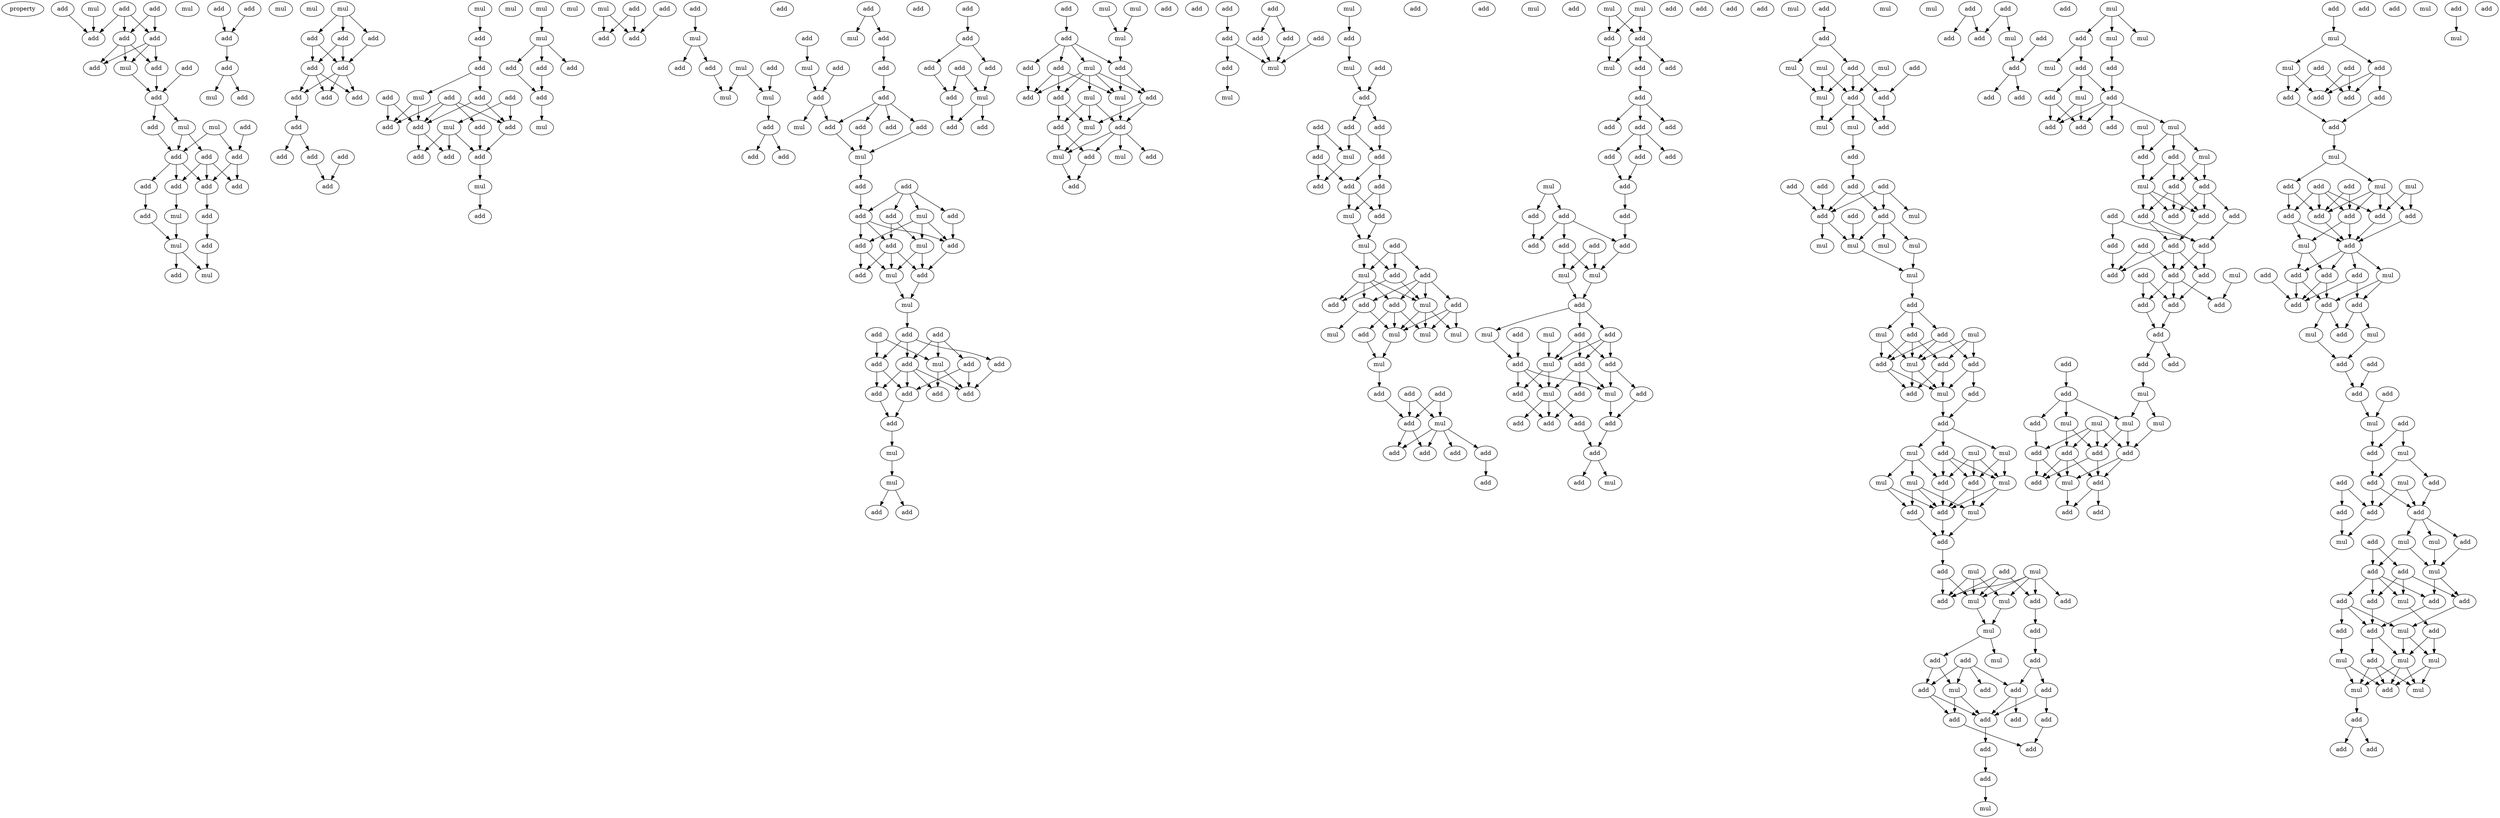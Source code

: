 digraph {
    node [fontcolor=black]
    property [mul=2,lf=2.0]
    0 [ label = add ];
    1 [ label = add ];
    2 [ label = mul ];
    3 [ label = add ];
    4 [ label = add ];
    5 [ label = add ];
    6 [ label = add ];
    7 [ label = add ];
    8 [ label = add ];
    9 [ label = add ];
    10 [ label = mul ];
    11 [ label = add ];
    12 [ label = mul ];
    13 [ label = mul ];
    14 [ label = add ];
    15 [ label = add ];
    16 [ label = add ];
    17 [ label = add ];
    18 [ label = add ];
    19 [ label = add ];
    20 [ label = add ];
    21 [ label = add ];
    22 [ label = add ];
    23 [ label = mul ];
    24 [ label = add ];
    25 [ label = add ];
    26 [ label = mul ];
    27 [ label = add ];
    28 [ label = mul ];
    29 [ label = add ];
    30 [ label = mul ];
    31 [ label = add ];
    32 [ label = mul ];
    33 [ label = add ];
    34 [ label = add ];
    35 [ label = add ];
    36 [ label = mul ];
    37 [ label = mul ];
    38 [ label = add ];
    39 [ label = mul ];
    40 [ label = add ];
    41 [ label = add ];
    42 [ label = add ];
    43 [ label = add ];
    44 [ label = add ];
    45 [ label = add ];
    46 [ label = add ];
    47 [ label = add ];
    48 [ label = add ];
    49 [ label = add ];
    50 [ label = add ];
    51 [ label = add ];
    52 [ label = mul ];
    53 [ label = add ];
    54 [ label = add ];
    55 [ label = add ];
    56 [ label = add ];
    57 [ label = add ];
    58 [ label = add ];
    59 [ label = add ];
    60 [ label = mul ];
    61 [ label = add ];
    62 [ label = add ];
    63 [ label = add ];
    64 [ label = mul ];
    65 [ label = add ];
    66 [ label = add ];
    67 [ label = add ];
    68 [ label = add ];
    69 [ label = mul ];
    70 [ label = add ];
    71 [ label = mul ];
    72 [ label = mul ];
    73 [ label = mul ];
    74 [ label = mul ];
    75 [ label = add ];
    76 [ label = add ];
    77 [ label = add ];
    78 [ label = add ];
    79 [ label = add ];
    80 [ label = add ];
    81 [ label = mul ];
    82 [ label = mul ];
    83 [ label = add ];
    84 [ label = add ];
    85 [ label = add ];
    86 [ label = mul ];
    87 [ label = add ];
    88 [ label = add ];
    89 [ label = add ];
    90 [ label = mul ];
    91 [ label = mul ];
    92 [ label = mul ];
    93 [ label = add ];
    94 [ label = add ];
    95 [ label = add ];
    96 [ label = add ];
    97 [ label = add ];
    98 [ label = add ];
    99 [ label = add ];
    100 [ label = add ];
    101 [ label = mul ];
    102 [ label = add ];
    103 [ label = mul ];
    104 [ label = add ];
    105 [ label = add ];
    106 [ label = add ];
    107 [ label = mul ];
    108 [ label = add ];
    109 [ label = add ];
    110 [ label = add ];
    111 [ label = add ];
    112 [ label = mul ];
    113 [ label = add ];
    114 [ label = add ];
    115 [ label = add ];
    116 [ label = add ];
    117 [ label = add ];
    118 [ label = mul ];
    119 [ label = add ];
    120 [ label = mul ];
    121 [ label = add ];
    122 [ label = add ];
    123 [ label = add ];
    124 [ label = add ];
    125 [ label = mul ];
    126 [ label = mul ];
    127 [ label = add ];
    128 [ label = add ];
    129 [ label = add ];
    130 [ label = add ];
    131 [ label = add ];
    132 [ label = add ];
    133 [ label = add ];
    134 [ label = mul ];
    135 [ label = add ];
    136 [ label = add ];
    137 [ label = add ];
    138 [ label = add ];
    139 [ label = add ];
    140 [ label = add ];
    141 [ label = mul ];
    142 [ label = add ];
    143 [ label = mul ];
    144 [ label = add ];
    145 [ label = add ];
    146 [ label = add ];
    147 [ label = add ];
    148 [ label = add ];
    149 [ label = add ];
    150 [ label = mul ];
    151 [ label = add ];
    152 [ label = add ];
    153 [ label = add ];
    154 [ label = mul ];
    155 [ label = mul ];
    156 [ label = add ];
    157 [ label = mul ];
    158 [ label = add ];
    159 [ label = add ];
    160 [ label = mul ];
    161 [ label = add ];
    162 [ label = add ];
    163 [ label = add ];
    164 [ label = add ];
    165 [ label = mul ];
    166 [ label = mul ];
    167 [ label = add ];
    168 [ label = add ];
    169 [ label = mul ];
    170 [ label = mul ];
    171 [ label = add ];
    172 [ label = add ];
    173 [ label = mul ];
    174 [ label = add ];
    175 [ label = add ];
    176 [ label = add ];
    177 [ label = add ];
    178 [ label = add ];
    179 [ label = add ];
    180 [ label = add ];
    181 [ label = add ];
    182 [ label = add ];
    183 [ label = mul ];
    184 [ label = add ];
    185 [ label = mul ];
    186 [ label = mul ];
    187 [ label = add ];
    188 [ label = add ];
    189 [ label = mul ];
    190 [ label = add ];
    191 [ label = add ];
    192 [ label = add ];
    193 [ label = add ];
    194 [ label = add ];
    195 [ label = mul ];
    196 [ label = add ];
    197 [ label = add ];
    198 [ label = add ];
    199 [ label = add ];
    200 [ label = mul ];
    201 [ label = add ];
    202 [ label = add ];
    203 [ label = add ];
    204 [ label = mul ];
    205 [ label = add ];
    206 [ label = mul ];
    207 [ label = add ];
    208 [ label = mul ];
    209 [ label = add ];
    210 [ label = add ];
    211 [ label = add ];
    212 [ label = add ];
    213 [ label = mul ];
    214 [ label = add ];
    215 [ label = mul ];
    216 [ label = add ];
    217 [ label = mul ];
    218 [ label = mul ];
    219 [ label = mul ];
    220 [ label = mul ];
    221 [ label = add ];
    222 [ label = add ];
    223 [ label = add ];
    224 [ label = add ];
    225 [ label = mul ];
    226 [ label = add ];
    227 [ label = add ];
    228 [ label = add ];
    229 [ label = add ];
    230 [ label = add ];
    231 [ label = add ];
    232 [ label = mul ];
    233 [ label = mul ];
    234 [ label = add ];
    235 [ label = add ];
    236 [ label = add ];
    237 [ label = add ];
    238 [ label = add ];
    239 [ label = mul ];
    240 [ label = add ];
    241 [ label = add ];
    242 [ label = add ];
    243 [ label = add ];
    244 [ label = add ];
    245 [ label = add ];
    246 [ label = add ];
    247 [ label = add ];
    248 [ label = add ];
    249 [ label = add ];
    250 [ label = mul ];
    251 [ label = add ];
    252 [ label = add ];
    253 [ label = add ];
    254 [ label = add ];
    255 [ label = add ];
    256 [ label = add ];
    257 [ label = add ];
    258 [ label = add ];
    259 [ label = mul ];
    260 [ label = mul ];
    261 [ label = add ];
    262 [ label = add ];
    263 [ label = mul ];
    264 [ label = add ];
    265 [ label = add ];
    266 [ label = mul ];
    267 [ label = mul ];
    268 [ label = add ];
    269 [ label = add ];
    270 [ label = add ];
    271 [ label = add ];
    272 [ label = add ];
    273 [ label = mul ];
    274 [ label = add ];
    275 [ label = mul ];
    276 [ label = add ];
    277 [ label = add ];
    278 [ label = add ];
    279 [ label = add ];
    280 [ label = add ];
    281 [ label = add ];
    282 [ label = mul ];
    283 [ label = add ];
    284 [ label = mul ];
    285 [ label = add ];
    286 [ label = mul ];
    287 [ label = mul ];
    288 [ label = add ];
    289 [ label = add ];
    290 [ label = mul ];
    291 [ label = add ];
    292 [ label = mul ];
    293 [ label = add ];
    294 [ label = mul ];
    295 [ label = mul ];
    296 [ label = add ];
    297 [ label = add ];
    298 [ label = add ];
    299 [ label = add ];
    300 [ label = add ];
    301 [ label = add ];
    302 [ label = add ];
    303 [ label = add ];
    304 [ label = mul ];
    305 [ label = add ];
    306 [ label = mul ];
    307 [ label = mul ];
    308 [ label = mul ];
    309 [ label = mul ];
    310 [ label = mul ];
    311 [ label = add ];
    312 [ label = mul ];
    313 [ label = add ];
    314 [ label = mul ];
    315 [ label = add ];
    316 [ label = add ];
    317 [ label = mul ];
    318 [ label = add ];
    319 [ label = add ];
    320 [ label = mul ];
    321 [ label = add ];
    322 [ label = add ];
    323 [ label = add ];
    324 [ label = mul ];
    325 [ label = mul ];
    326 [ label = mul ];
    327 [ label = mul ];
    328 [ label = add ];
    329 [ label = add ];
    330 [ label = mul ];
    331 [ label = mul ];
    332 [ label = add ];
    333 [ label = mul ];
    334 [ label = mul ];
    335 [ label = add ];
    336 [ label = add ];
    337 [ label = add ];
    338 [ label = add ];
    339 [ label = mul ];
    340 [ label = mul ];
    341 [ label = add ];
    342 [ label = add ];
    343 [ label = mul ];
    344 [ label = add ];
    345 [ label = add ];
    346 [ label = mul ];
    347 [ label = mul ];
    348 [ label = add ];
    349 [ label = add ];
    350 [ label = add ];
    351 [ label = add ];
    352 [ label = mul ];
    353 [ label = add ];
    354 [ label = add ];
    355 [ label = add ];
    356 [ label = add ];
    357 [ label = mul ];
    358 [ label = add ];
    359 [ label = add ];
    360 [ label = add ];
    361 [ label = add ];
    362 [ label = add ];
    363 [ label = add ];
    364 [ label = add ];
    365 [ label = mul ];
    366 [ label = mul ];
    367 [ label = add ];
    368 [ label = add ];
    369 [ label = mul ];
    370 [ label = add ];
    371 [ label = add ];
    372 [ label = add ];
    373 [ label = add ];
    374 [ label = add ];
    375 [ label = add ];
    376 [ label = add ];
    377 [ label = mul ];
    378 [ label = add ];
    379 [ label = mul ];
    380 [ label = mul ];
    381 [ label = mul ];
    382 [ label = add ];
    383 [ label = add ];
    384 [ label = mul ];
    385 [ label = add ];
    386 [ label = add ];
    387 [ label = mul ];
    388 [ label = add ];
    389 [ label = add ];
    390 [ label = mul ];
    391 [ label = add ];
    392 [ label = add ];
    393 [ label = mul ];
    394 [ label = add ];
    395 [ label = add ];
    396 [ label = add ];
    397 [ label = mul ];
    398 [ label = add ];
    399 [ label = add ];
    400 [ label = add ];
    401 [ label = add ];
    402 [ label = add ];
    403 [ label = add ];
    404 [ label = add ];
    405 [ label = add ];
    406 [ label = add ];
    407 [ label = add ];
    408 [ label = mul ];
    409 [ label = add ];
    410 [ label = add ];
    411 [ label = add ];
    412 [ label = add ];
    413 [ label = add ];
    414 [ label = add ];
    415 [ label = add ];
    416 [ label = add ];
    417 [ label = add ];
    418 [ label = add ];
    419 [ label = add ];
    420 [ label = mul ];
    421 [ label = mul ];
    422 [ label = mul ];
    423 [ label = mul ];
    424 [ label = add ];
    425 [ label = mul ];
    426 [ label = add ];
    427 [ label = add ];
    428 [ label = add ];
    429 [ label = add ];
    430 [ label = mul ];
    431 [ label = add ];
    432 [ label = add ];
    433 [ label = add ];
    434 [ label = add ];
    435 [ label = add ];
    436 [ label = add ];
    437 [ label = mul ];
    438 [ label = add ];
    439 [ label = add ];
    440 [ label = mul ];
    441 [ label = add ];
    442 [ label = add ];
    443 [ label = add ];
    444 [ label = add ];
    445 [ label = add ];
    446 [ label = add ];
    447 [ label = add ];
    448 [ label = mul ];
    449 [ label = add ];
    450 [ label = mul ];
    451 [ label = add ];
    452 [ label = add ];
    453 [ label = mul ];
    454 [ label = add ];
    455 [ label = add ];
    456 [ label = add ];
    457 [ label = add ];
    458 [ label = add ];
    459 [ label = mul ];
    460 [ label = add ];
    461 [ label = mul ];
    462 [ label = add ];
    463 [ label = add ];
    464 [ label = add ];
    465 [ label = add ];
    466 [ label = add ];
    467 [ label = add ];
    468 [ label = add ];
    469 [ label = mul ];
    470 [ label = add ];
    471 [ label = mul ];
    472 [ label = mul ];
    473 [ label = add ];
    474 [ label = add ];
    475 [ label = add ];
    476 [ label = mul ];
    477 [ label = add ];
    478 [ label = add ];
    479 [ label = add ];
    480 [ label = mul ];
    481 [ label = mul ];
    482 [ label = add ];
    483 [ label = add ];
    484 [ label = add ];
    485 [ label = add ];
    486 [ label = mul ];
    487 [ label = add ];
    488 [ label = add ];
    489 [ label = add ];
    490 [ label = add ];
    491 [ label = mul ];
    492 [ label = mul ];
    493 [ label = add ];
    494 [ label = add ];
    495 [ label = mul ];
    496 [ label = add ];
    497 [ label = add ];
    498 [ label = mul ];
    499 [ label = add ];
    500 [ label = add ];
    501 [ label = add ];
    502 [ label = mul ];
    503 [ label = add ];
    504 [ label = add ];
    505 [ label = add ];
    506 [ label = mul ];
    507 [ label = add ];
    508 [ label = mul ];
    509 [ label = add ];
    510 [ label = mul ];
    511 [ label = mul ];
    512 [ label = mul ];
    513 [ label = add ];
    514 [ label = mul ];
    515 [ label = add ];
    516 [ label = add ];
    517 [ label = add ];
    0 -> 6 [ name = 0 ];
    1 -> 4 [ name = 1 ];
    1 -> 5 [ name = 2 ];
    1 -> 6 [ name = 3 ];
    2 -> 6 [ name = 4 ];
    3 -> 4 [ name = 5 ];
    3 -> 5 [ name = 6 ];
    4 -> 7 [ name = 7 ];
    4 -> 8 [ name = 8 ];
    4 -> 10 [ name = 9 ];
    5 -> 7 [ name = 10 ];
    5 -> 8 [ name = 11 ];
    5 -> 10 [ name = 12 ];
    8 -> 11 [ name = 13 ];
    9 -> 11 [ name = 14 ];
    10 -> 11 [ name = 15 ];
    11 -> 12 [ name = 16 ];
    11 -> 14 [ name = 17 ];
    12 -> 17 [ name = 18 ];
    12 -> 18 [ name = 19 ];
    13 -> 16 [ name = 20 ];
    13 -> 17 [ name = 21 ];
    14 -> 17 [ name = 22 ];
    15 -> 16 [ name = 23 ];
    16 -> 20 [ name = 24 ];
    16 -> 21 [ name = 25 ];
    17 -> 19 [ name = 26 ];
    17 -> 21 [ name = 27 ];
    17 -> 22 [ name = 28 ];
    18 -> 20 [ name = 29 ];
    18 -> 21 [ name = 30 ];
    18 -> 22 [ name = 31 ];
    19 -> 25 [ name = 32 ];
    21 -> 24 [ name = 33 ];
    22 -> 23 [ name = 34 ];
    23 -> 26 [ name = 35 ];
    24 -> 27 [ name = 36 ];
    25 -> 26 [ name = 37 ];
    26 -> 28 [ name = 38 ];
    26 -> 29 [ name = 39 ];
    27 -> 28 [ name = 40 ];
    31 -> 34 [ name = 41 ];
    33 -> 34 [ name = 42 ];
    34 -> 35 [ name = 43 ];
    35 -> 36 [ name = 44 ];
    35 -> 38 [ name = 45 ];
    39 -> 40 [ name = 46 ];
    39 -> 41 [ name = 47 ];
    39 -> 42 [ name = 48 ];
    40 -> 43 [ name = 49 ];
    40 -> 44 [ name = 50 ];
    41 -> 44 [ name = 51 ];
    42 -> 43 [ name = 52 ];
    42 -> 44 [ name = 53 ];
    43 -> 45 [ name = 54 ];
    43 -> 46 [ name = 55 ];
    43 -> 47 [ name = 56 ];
    44 -> 45 [ name = 57 ];
    44 -> 46 [ name = 58 ];
    44 -> 47 [ name = 59 ];
    45 -> 48 [ name = 60 ];
    48 -> 49 [ name = 61 ];
    48 -> 50 [ name = 62 ];
    50 -> 53 [ name = 63 ];
    51 -> 53 [ name = 64 ];
    52 -> 54 [ name = 65 ];
    54 -> 55 [ name = 66 ];
    55 -> 56 [ name = 67 ];
    55 -> 60 [ name = 68 ];
    56 -> 63 [ name = 69 ];
    56 -> 65 [ name = 70 ];
    57 -> 64 [ name = 71 ];
    57 -> 65 [ name = 72 ];
    58 -> 61 [ name = 73 ];
    58 -> 62 [ name = 74 ];
    58 -> 63 [ name = 75 ];
    58 -> 65 [ name = 76 ];
    59 -> 61 [ name = 77 ];
    59 -> 63 [ name = 78 ];
    60 -> 61 [ name = 79 ];
    60 -> 63 [ name = 80 ];
    62 -> 68 [ name = 81 ];
    63 -> 66 [ name = 82 ];
    63 -> 67 [ name = 83 ];
    64 -> 66 [ name = 84 ];
    64 -> 67 [ name = 85 ];
    64 -> 68 [ name = 86 ];
    65 -> 68 [ name = 87 ];
    68 -> 69 [ name = 88 ];
    69 -> 70 [ name = 89 ];
    72 -> 74 [ name = 90 ];
    74 -> 75 [ name = 91 ];
    74 -> 76 [ name = 92 ];
    74 -> 77 [ name = 93 ];
    75 -> 78 [ name = 94 ];
    76 -> 78 [ name = 95 ];
    78 -> 81 [ name = 96 ];
    79 -> 83 [ name = 97 ];
    79 -> 84 [ name = 98 ];
    80 -> 84 [ name = 99 ];
    82 -> 83 [ name = 100 ];
    82 -> 84 [ name = 101 ];
    85 -> 86 [ name = 102 ];
    86 -> 88 [ name = 103 ];
    86 -> 89 [ name = 104 ];
    87 -> 91 [ name = 105 ];
    89 -> 92 [ name = 106 ];
    90 -> 91 [ name = 107 ];
    90 -> 92 [ name = 108 ];
    91 -> 93 [ name = 109 ];
    93 -> 94 [ name = 110 ];
    93 -> 95 [ name = 111 ];
    97 -> 98 [ name = 112 ];
    97 -> 101 [ name = 113 ];
    98 -> 104 [ name = 114 ];
    100 -> 103 [ name = 115 ];
    102 -> 105 [ name = 116 ];
    103 -> 105 [ name = 117 ];
    104 -> 106 [ name = 118 ];
    105 -> 107 [ name = 119 ];
    105 -> 109 [ name = 120 ];
    106 -> 108 [ name = 121 ];
    106 -> 109 [ name = 122 ];
    106 -> 110 [ name = 123 ];
    106 -> 111 [ name = 124 ];
    108 -> 112 [ name = 125 ];
    109 -> 112 [ name = 126 ];
    111 -> 112 [ name = 127 ];
    112 -> 114 [ name = 128 ];
    113 -> 115 [ name = 129 ];
    113 -> 116 [ name = 130 ];
    113 -> 117 [ name = 131 ];
    113 -> 118 [ name = 132 ];
    114 -> 117 [ name = 133 ];
    115 -> 122 [ name = 134 ];
    116 -> 119 [ name = 135 ];
    116 -> 120 [ name = 136 ];
    117 -> 119 [ name = 137 ];
    117 -> 121 [ name = 138 ];
    117 -> 122 [ name = 139 ];
    118 -> 120 [ name = 140 ];
    118 -> 121 [ name = 141 ];
    118 -> 122 [ name = 142 ];
    119 -> 123 [ name = 143 ];
    119 -> 124 [ name = 144 ];
    119 -> 125 [ name = 145 ];
    120 -> 124 [ name = 146 ];
    120 -> 125 [ name = 147 ];
    121 -> 123 [ name = 148 ];
    121 -> 125 [ name = 149 ];
    122 -> 124 [ name = 150 ];
    124 -> 126 [ name = 151 ];
    125 -> 126 [ name = 152 ];
    126 -> 127 [ name = 153 ];
    127 -> 130 [ name = 154 ];
    127 -> 131 [ name = 155 ];
    127 -> 133 [ name = 156 ];
    128 -> 131 [ name = 157 ];
    128 -> 134 [ name = 158 ];
    129 -> 130 [ name = 159 ];
    129 -> 132 [ name = 160 ];
    129 -> 134 [ name = 161 ];
    130 -> 135 [ name = 162 ];
    130 -> 136 [ name = 163 ];
    130 -> 137 [ name = 164 ];
    130 -> 138 [ name = 165 ];
    131 -> 135 [ name = 166 ];
    131 -> 138 [ name = 167 ];
    132 -> 137 [ name = 168 ];
    132 -> 138 [ name = 169 ];
    133 -> 137 [ name = 170 ];
    134 -> 136 [ name = 171 ];
    134 -> 137 [ name = 172 ];
    135 -> 139 [ name = 173 ];
    138 -> 139 [ name = 174 ];
    139 -> 141 [ name = 175 ];
    140 -> 142 [ name = 176 ];
    141 -> 143 [ name = 177 ];
    142 -> 144 [ name = 178 ];
    142 -> 147 [ name = 179 ];
    143 -> 145 [ name = 180 ];
    143 -> 146 [ name = 181 ];
    144 -> 149 [ name = 182 ];
    147 -> 150 [ name = 183 ];
    148 -> 149 [ name = 184 ];
    148 -> 150 [ name = 185 ];
    149 -> 152 [ name = 186 ];
    150 -> 151 [ name = 187 ];
    150 -> 152 [ name = 188 ];
    153 -> 156 [ name = 189 ];
    154 -> 157 [ name = 190 ];
    155 -> 157 [ name = 191 ];
    156 -> 158 [ name = 192 ];
    156 -> 159 [ name = 193 ];
    156 -> 160 [ name = 194 ];
    156 -> 161 [ name = 195 ];
    157 -> 159 [ name = 196 ];
    158 -> 162 [ name = 197 ];
    158 -> 164 [ name = 198 ];
    158 -> 166 [ name = 199 ];
    159 -> 163 [ name = 200 ];
    159 -> 166 [ name = 201 ];
    160 -> 162 [ name = 202 ];
    160 -> 163 [ name = 203 ];
    160 -> 164 [ name = 204 ];
    160 -> 165 [ name = 205 ];
    160 -> 166 [ name = 206 ];
    161 -> 162 [ name = 207 ];
    163 -> 167 [ name = 208 ];
    163 -> 169 [ name = 209 ];
    164 -> 168 [ name = 210 ];
    164 -> 169 [ name = 211 ];
    165 -> 167 [ name = 212 ];
    165 -> 168 [ name = 213 ];
    165 -> 169 [ name = 214 ];
    166 -> 167 [ name = 215 ];
    167 -> 170 [ name = 216 ];
    167 -> 171 [ name = 217 ];
    167 -> 172 [ name = 218 ];
    167 -> 173 [ name = 219 ];
    168 -> 172 [ name = 220 ];
    168 -> 173 [ name = 221 ];
    169 -> 173 [ name = 222 ];
    172 -> 175 [ name = 223 ];
    173 -> 175 [ name = 224 ];
    177 -> 179 [ name = 225 ];
    178 -> 180 [ name = 226 ];
    178 -> 181 [ name = 227 ];
    179 -> 183 [ name = 228 ];
    179 -> 184 [ name = 229 ];
    180 -> 183 [ name = 230 ];
    181 -> 183 [ name = 231 ];
    182 -> 183 [ name = 232 ];
    184 -> 185 [ name = 233 ];
    186 -> 188 [ name = 234 ];
    188 -> 189 [ name = 235 ];
    189 -> 191 [ name = 236 ];
    190 -> 191 [ name = 237 ];
    191 -> 192 [ name = 238 ];
    191 -> 193 [ name = 239 ];
    192 -> 195 [ name = 240 ];
    192 -> 197 [ name = 241 ];
    193 -> 197 [ name = 242 ];
    194 -> 195 [ name = 243 ];
    194 -> 198 [ name = 244 ];
    195 -> 201 [ name = 245 ];
    197 -> 199 [ name = 246 ];
    197 -> 202 [ name = 247 ];
    198 -> 201 [ name = 248 ];
    198 -> 202 [ name = 249 ];
    199 -> 203 [ name = 250 ];
    199 -> 204 [ name = 251 ];
    202 -> 203 [ name = 252 ];
    202 -> 204 [ name = 253 ];
    203 -> 206 [ name = 254 ];
    204 -> 206 [ name = 255 ];
    205 -> 207 [ name = 256 ];
    205 -> 208 [ name = 257 ];
    205 -> 209 [ name = 258 ];
    206 -> 208 [ name = 259 ];
    206 -> 209 [ name = 260 ];
    207 -> 211 [ name = 261 ];
    207 -> 212 [ name = 262 ];
    207 -> 213 [ name = 263 ];
    207 -> 214 [ name = 264 ];
    208 -> 210 [ name = 265 ];
    208 -> 211 [ name = 266 ];
    208 -> 213 [ name = 267 ];
    208 -> 214 [ name = 268 ];
    209 -> 210 [ name = 269 ];
    209 -> 213 [ name = 270 ];
    211 -> 216 [ name = 271 ];
    211 -> 217 [ name = 272 ];
    211 -> 218 [ name = 273 ];
    212 -> 217 [ name = 274 ];
    212 -> 218 [ name = 275 ];
    212 -> 219 [ name = 276 ];
    213 -> 217 [ name = 277 ];
    213 -> 218 [ name = 278 ];
    213 -> 219 [ name = 279 ];
    214 -> 215 [ name = 280 ];
    214 -> 218 [ name = 281 ];
    216 -> 220 [ name = 282 ];
    218 -> 220 [ name = 283 ];
    220 -> 222 [ name = 284 ];
    221 -> 224 [ name = 285 ];
    221 -> 225 [ name = 286 ];
    222 -> 224 [ name = 287 ];
    223 -> 224 [ name = 288 ];
    223 -> 225 [ name = 289 ];
    224 -> 226 [ name = 290 ];
    224 -> 227 [ name = 291 ];
    225 -> 226 [ name = 292 ];
    225 -> 227 [ name = 293 ];
    225 -> 228 [ name = 294 ];
    225 -> 230 [ name = 295 ];
    230 -> 231 [ name = 296 ];
    232 -> 234 [ name = 297 ];
    232 -> 235 [ name = 298 ];
    233 -> 234 [ name = 299 ];
    233 -> 235 [ name = 300 ];
    234 -> 239 [ name = 301 ];
    235 -> 236 [ name = 302 ];
    235 -> 238 [ name = 303 ];
    235 -> 239 [ name = 304 ];
    238 -> 241 [ name = 305 ];
    241 -> 243 [ name = 306 ];
    241 -> 244 [ name = 307 ];
    241 -> 245 [ name = 308 ];
    244 -> 246 [ name = 309 ];
    244 -> 247 [ name = 310 ];
    244 -> 248 [ name = 311 ];
    246 -> 251 [ name = 312 ];
    247 -> 251 [ name = 313 ];
    250 -> 253 [ name = 314 ];
    250 -> 254 [ name = 315 ];
    251 -> 252 [ name = 316 ];
    252 -> 257 [ name = 317 ];
    253 -> 255 [ name = 318 ];
    253 -> 256 [ name = 319 ];
    253 -> 257 [ name = 320 ];
    254 -> 256 [ name = 321 ];
    255 -> 259 [ name = 322 ];
    255 -> 260 [ name = 323 ];
    257 -> 260 [ name = 324 ];
    258 -> 259 [ name = 325 ];
    258 -> 260 [ name = 326 ];
    259 -> 261 [ name = 327 ];
    260 -> 261 [ name = 328 ];
    261 -> 262 [ name = 329 ];
    261 -> 264 [ name = 330 ];
    261 -> 266 [ name = 331 ];
    262 -> 267 [ name = 332 ];
    262 -> 269 [ name = 333 ];
    262 -> 270 [ name = 334 ];
    263 -> 267 [ name = 335 ];
    264 -> 267 [ name = 336 ];
    264 -> 269 [ name = 337 ];
    264 -> 270 [ name = 338 ];
    265 -> 268 [ name = 339 ];
    266 -> 268 [ name = 340 ];
    267 -> 272 [ name = 341 ];
    267 -> 273 [ name = 342 ];
    268 -> 272 [ name = 343 ];
    268 -> 273 [ name = 344 ];
    268 -> 275 [ name = 345 ];
    269 -> 271 [ name = 346 ];
    269 -> 273 [ name = 347 ];
    269 -> 275 [ name = 348 ];
    270 -> 274 [ name = 349 ];
    270 -> 275 [ name = 350 ];
    271 -> 276 [ name = 351 ];
    272 -> 276 [ name = 352 ];
    273 -> 276 [ name = 353 ];
    273 -> 278 [ name = 354 ];
    273 -> 279 [ name = 355 ];
    274 -> 277 [ name = 356 ];
    275 -> 277 [ name = 357 ];
    277 -> 280 [ name = 358 ];
    278 -> 280 [ name = 359 ];
    280 -> 281 [ name = 360 ];
    280 -> 284 [ name = 361 ];
    283 -> 285 [ name = 362 ];
    285 -> 287 [ name = 363 ];
    285 -> 288 [ name = 364 ];
    286 -> 291 [ name = 365 ];
    286 -> 292 [ name = 366 ];
    287 -> 292 [ name = 367 ];
    288 -> 291 [ name = 368 ];
    288 -> 292 [ name = 369 ];
    288 -> 293 [ name = 370 ];
    289 -> 293 [ name = 371 ];
    290 -> 291 [ name = 372 ];
    291 -> 294 [ name = 373 ];
    291 -> 295 [ name = 374 ];
    291 -> 296 [ name = 375 ];
    292 -> 294 [ name = 376 ];
    293 -> 296 [ name = 377 ];
    295 -> 297 [ name = 378 ];
    297 -> 301 [ name = 379 ];
    298 -> 303 [ name = 380 ];
    298 -> 304 [ name = 381 ];
    298 -> 305 [ name = 382 ];
    299 -> 303 [ name = 383 ];
    300 -> 303 [ name = 384 ];
    301 -> 303 [ name = 385 ];
    301 -> 305 [ name = 386 ];
    302 -> 309 [ name = 387 ];
    303 -> 308 [ name = 388 ];
    303 -> 309 [ name = 389 ];
    305 -> 306 [ name = 390 ];
    305 -> 307 [ name = 391 ];
    305 -> 309 [ name = 392 ];
    306 -> 310 [ name = 393 ];
    309 -> 310 [ name = 394 ];
    310 -> 311 [ name = 395 ];
    311 -> 313 [ name = 396 ];
    311 -> 314 [ name = 397 ];
    311 -> 315 [ name = 398 ];
    312 -> 317 [ name = 399 ];
    312 -> 318 [ name = 400 ];
    312 -> 319 [ name = 401 ];
    313 -> 316 [ name = 402 ];
    313 -> 317 [ name = 403 ];
    313 -> 319 [ name = 404 ];
    314 -> 316 [ name = 405 ];
    314 -> 317 [ name = 406 ];
    315 -> 316 [ name = 407 ];
    315 -> 317 [ name = 408 ];
    315 -> 318 [ name = 409 ];
    316 -> 320 [ name = 410 ];
    316 -> 321 [ name = 411 ];
    317 -> 320 [ name = 412 ];
    317 -> 321 [ name = 413 ];
    318 -> 320 [ name = 414 ];
    318 -> 321 [ name = 415 ];
    319 -> 320 [ name = 416 ];
    319 -> 322 [ name = 417 ];
    320 -> 323 [ name = 418 ];
    322 -> 323 [ name = 419 ];
    323 -> 324 [ name = 420 ];
    323 -> 327 [ name = 421 ];
    323 -> 328 [ name = 422 ];
    324 -> 329 [ name = 423 ];
    324 -> 331 [ name = 424 ];
    324 -> 333 [ name = 425 ];
    325 -> 329 [ name = 426 ];
    325 -> 330 [ name = 427 ];
    325 -> 332 [ name = 428 ];
    327 -> 330 [ name = 429 ];
    327 -> 332 [ name = 430 ];
    328 -> 329 [ name = 431 ];
    328 -> 330 [ name = 432 ];
    328 -> 332 [ name = 433 ];
    329 -> 335 [ name = 434 ];
    330 -> 334 [ name = 435 ];
    330 -> 335 [ name = 436 ];
    331 -> 335 [ name = 437 ];
    331 -> 336 [ name = 438 ];
    332 -> 334 [ name = 439 ];
    332 -> 335 [ name = 440 ];
    333 -> 334 [ name = 441 ];
    333 -> 335 [ name = 442 ];
    333 -> 336 [ name = 443 ];
    334 -> 337 [ name = 444 ];
    335 -> 337 [ name = 445 ];
    336 -> 337 [ name = 446 ];
    337 -> 341 [ name = 447 ];
    338 -> 342 [ name = 448 ];
    338 -> 344 [ name = 449 ];
    338 -> 346 [ name = 450 ];
    339 -> 342 [ name = 451 ];
    339 -> 343 [ name = 452 ];
    339 -> 346 [ name = 453 ];
    340 -> 342 [ name = 454 ];
    340 -> 343 [ name = 455 ];
    340 -> 344 [ name = 456 ];
    340 -> 345 [ name = 457 ];
    340 -> 346 [ name = 458 ];
    341 -> 342 [ name = 459 ];
    341 -> 346 [ name = 460 ];
    343 -> 347 [ name = 461 ];
    344 -> 348 [ name = 462 ];
    346 -> 347 [ name = 463 ];
    347 -> 351 [ name = 464 ];
    347 -> 352 [ name = 465 ];
    348 -> 350 [ name = 466 ];
    349 -> 353 [ name = 467 ];
    349 -> 354 [ name = 468 ];
    349 -> 356 [ name = 469 ];
    349 -> 357 [ name = 470 ];
    350 -> 355 [ name = 471 ];
    350 -> 356 [ name = 472 ];
    351 -> 353 [ name = 473 ];
    351 -> 357 [ name = 474 ];
    353 -> 358 [ name = 475 ];
    353 -> 359 [ name = 476 ];
    355 -> 358 [ name = 477 ];
    355 -> 360 [ name = 478 ];
    356 -> 358 [ name = 479 ];
    356 -> 361 [ name = 480 ];
    357 -> 358 [ name = 481 ];
    357 -> 359 [ name = 482 ];
    358 -> 363 [ name = 483 ];
    359 -> 362 [ name = 484 ];
    360 -> 362 [ name = 485 ];
    363 -> 364 [ name = 486 ];
    364 -> 365 [ name = 487 ];
    367 -> 370 [ name = 488 ];
    367 -> 372 [ name = 489 ];
    368 -> 369 [ name = 490 ];
    368 -> 370 [ name = 491 ];
    369 -> 373 [ name = 492 ];
    371 -> 373 [ name = 493 ];
    373 -> 375 [ name = 494 ];
    373 -> 376 [ name = 495 ];
    377 -> 378 [ name = 496 ];
    377 -> 379 [ name = 497 ];
    377 -> 380 [ name = 498 ];
    378 -> 381 [ name = 499 ];
    378 -> 383 [ name = 500 ];
    379 -> 382 [ name = 501 ];
    382 -> 385 [ name = 502 ];
    383 -> 384 [ name = 503 ];
    383 -> 385 [ name = 504 ];
    383 -> 386 [ name = 505 ];
    384 -> 388 [ name = 506 ];
    384 -> 391 [ name = 507 ];
    385 -> 388 [ name = 508 ];
    385 -> 389 [ name = 509 ];
    385 -> 390 [ name = 510 ];
    385 -> 391 [ name = 511 ];
    386 -> 388 [ name = 512 ];
    386 -> 391 [ name = 513 ];
    387 -> 394 [ name = 514 ];
    390 -> 392 [ name = 515 ];
    390 -> 393 [ name = 516 ];
    390 -> 394 [ name = 517 ];
    392 -> 395 [ name = 518 ];
    392 -> 396 [ name = 519 ];
    392 -> 397 [ name = 520 ];
    393 -> 395 [ name = 521 ];
    393 -> 396 [ name = 522 ];
    394 -> 397 [ name = 523 ];
    395 -> 399 [ name = 524 ];
    395 -> 400 [ name = 525 ];
    395 -> 402 [ name = 526 ];
    396 -> 400 [ name = 527 ];
    396 -> 401 [ name = 528 ];
    396 -> 402 [ name = 529 ];
    397 -> 399 [ name = 530 ];
    397 -> 400 [ name = 531 ];
    397 -> 402 [ name = 532 ];
    398 -> 404 [ name = 533 ];
    398 -> 405 [ name = 534 ];
    399 -> 405 [ name = 535 ];
    399 -> 406 [ name = 536 ];
    400 -> 406 [ name = 537 ];
    401 -> 405 [ name = 538 ];
    403 -> 407 [ name = 539 ];
    403 -> 411 [ name = 540 ];
    404 -> 411 [ name = 541 ];
    405 -> 407 [ name = 542 ];
    405 -> 410 [ name = 543 ];
    406 -> 407 [ name = 544 ];
    406 -> 410 [ name = 545 ];
    406 -> 411 [ name = 546 ];
    407 -> 412 [ name = 547 ];
    407 -> 413 [ name = 548 ];
    407 -> 414 [ name = 549 ];
    408 -> 413 [ name = 550 ];
    409 -> 412 [ name = 551 ];
    409 -> 414 [ name = 552 ];
    410 -> 412 [ name = 553 ];
    412 -> 415 [ name = 554 ];
    414 -> 415 [ name = 555 ];
    415 -> 417 [ name = 556 ];
    415 -> 418 [ name = 557 ];
    416 -> 419 [ name = 558 ];
    417 -> 420 [ name = 559 ];
    419 -> 421 [ name = 560 ];
    419 -> 422 [ name = 561 ];
    419 -> 424 [ name = 562 ];
    420 -> 421 [ name = 563 ];
    420 -> 423 [ name = 564 ];
    421 -> 428 [ name = 565 ];
    421 -> 429 [ name = 566 ];
    422 -> 427 [ name = 567 ];
    422 -> 428 [ name = 568 ];
    423 -> 429 [ name = 569 ];
    424 -> 426 [ name = 570 ];
    425 -> 426 [ name = 571 ];
    425 -> 427 [ name = 572 ];
    425 -> 428 [ name = 573 ];
    425 -> 429 [ name = 574 ];
    426 -> 430 [ name = 575 ];
    426 -> 432 [ name = 576 ];
    427 -> 430 [ name = 577 ];
    427 -> 431 [ name = 578 ];
    427 -> 432 [ name = 579 ];
    428 -> 431 [ name = 580 ];
    428 -> 432 [ name = 581 ];
    429 -> 430 [ name = 582 ];
    429 -> 431 [ name = 583 ];
    430 -> 433 [ name = 584 ];
    431 -> 433 [ name = 585 ];
    431 -> 436 [ name = 586 ];
    434 -> 437 [ name = 587 ];
    437 -> 440 [ name = 588 ];
    437 -> 441 [ name = 589 ];
    438 -> 444 [ name = 590 ];
    438 -> 445 [ name = 591 ];
    440 -> 443 [ name = 592 ];
    440 -> 444 [ name = 593 ];
    441 -> 444 [ name = 594 ];
    441 -> 445 [ name = 595 ];
    441 -> 446 [ name = 596 ];
    442 -> 443 [ name = 597 ];
    442 -> 445 [ name = 598 ];
    443 -> 447 [ name = 599 ];
    446 -> 447 [ name = 600 ];
    447 -> 448 [ name = 601 ];
    448 -> 449 [ name = 602 ];
    448 -> 453 [ name = 603 ];
    449 -> 454 [ name = 604 ];
    449 -> 456 [ name = 605 ];
    450 -> 457 [ name = 606 ];
    450 -> 458 [ name = 607 ];
    451 -> 455 [ name = 608 ];
    451 -> 456 [ name = 609 ];
    452 -> 454 [ name = 610 ];
    452 -> 455 [ name = 611 ];
    452 -> 456 [ name = 612 ];
    452 -> 458 [ name = 613 ];
    453 -> 455 [ name = 614 ];
    453 -> 456 [ name = 615 ];
    453 -> 457 [ name = 616 ];
    453 -> 458 [ name = 617 ];
    454 -> 459 [ name = 618 ];
    454 -> 460 [ name = 619 ];
    455 -> 459 [ name = 620 ];
    455 -> 460 [ name = 621 ];
    456 -> 460 [ name = 622 ];
    457 -> 460 [ name = 623 ];
    458 -> 460 [ name = 624 ];
    459 -> 463 [ name = 625 ];
    459 -> 464 [ name = 626 ];
    460 -> 461 [ name = 627 ];
    460 -> 462 [ name = 628 ];
    460 -> 463 [ name = 629 ];
    460 -> 464 [ name = 630 ];
    461 -> 467 [ name = 631 ];
    461 -> 468 [ name = 632 ];
    462 -> 466 [ name = 633 ];
    462 -> 468 [ name = 634 ];
    463 -> 466 [ name = 635 ];
    463 -> 467 [ name = 636 ];
    464 -> 466 [ name = 637 ];
    464 -> 467 [ name = 638 ];
    465 -> 466 [ name = 639 ];
    467 -> 470 [ name = 640 ];
    467 -> 472 [ name = 641 ];
    468 -> 470 [ name = 642 ];
    468 -> 471 [ name = 643 ];
    471 -> 474 [ name = 644 ];
    472 -> 474 [ name = 645 ];
    473 -> 478 [ name = 646 ];
    474 -> 478 [ name = 647 ];
    475 -> 476 [ name = 648 ];
    477 -> 480 [ name = 649 ];
    478 -> 480 [ name = 650 ];
    479 -> 481 [ name = 651 ];
    479 -> 482 [ name = 652 ];
    480 -> 482 [ name = 653 ];
    481 -> 484 [ name = 654 ];
    481 -> 487 [ name = 655 ];
    482 -> 484 [ name = 656 ];
    483 -> 488 [ name = 657 ];
    483 -> 489 [ name = 658 ];
    484 -> 488 [ name = 659 ];
    484 -> 490 [ name = 660 ];
    486 -> 488 [ name = 661 ];
    486 -> 490 [ name = 662 ];
    487 -> 490 [ name = 663 ];
    488 -> 492 [ name = 664 ];
    489 -> 492 [ name = 665 ];
    490 -> 491 [ name = 666 ];
    490 -> 493 [ name = 667 ];
    490 -> 495 [ name = 668 ];
    491 -> 496 [ name = 669 ];
    491 -> 498 [ name = 670 ];
    493 -> 498 [ name = 671 ];
    494 -> 496 [ name = 672 ];
    494 -> 497 [ name = 673 ];
    495 -> 498 [ name = 674 ];
    496 -> 500 [ name = 675 ];
    496 -> 501 [ name = 676 ];
    496 -> 502 [ name = 677 ];
    496 -> 503 [ name = 678 ];
    497 -> 499 [ name = 679 ];
    497 -> 500 [ name = 680 ];
    497 -> 502 [ name = 681 ];
    498 -> 499 [ name = 682 ];
    498 -> 501 [ name = 683 ];
    499 -> 506 [ name = 684 ];
    500 -> 505 [ name = 685 ];
    501 -> 505 [ name = 686 ];
    502 -> 504 [ name = 687 ];
    503 -> 505 [ name = 688 ];
    503 -> 506 [ name = 689 ];
    503 -> 507 [ name = 690 ];
    504 -> 508 [ name = 691 ];
    504 -> 510 [ name = 692 ];
    505 -> 508 [ name = 693 ];
    505 -> 509 [ name = 694 ];
    506 -> 508 [ name = 695 ];
    506 -> 510 [ name = 696 ];
    507 -> 511 [ name = 697 ];
    508 -> 512 [ name = 698 ];
    508 -> 513 [ name = 699 ];
    508 -> 514 [ name = 700 ];
    509 -> 512 [ name = 701 ];
    509 -> 513 [ name = 702 ];
    509 -> 514 [ name = 703 ];
    510 -> 512 [ name = 704 ];
    510 -> 513 [ name = 705 ];
    511 -> 513 [ name = 706 ];
    511 -> 514 [ name = 707 ];
    514 -> 515 [ name = 708 ];
    515 -> 516 [ name = 709 ];
    515 -> 517 [ name = 710 ];
}
